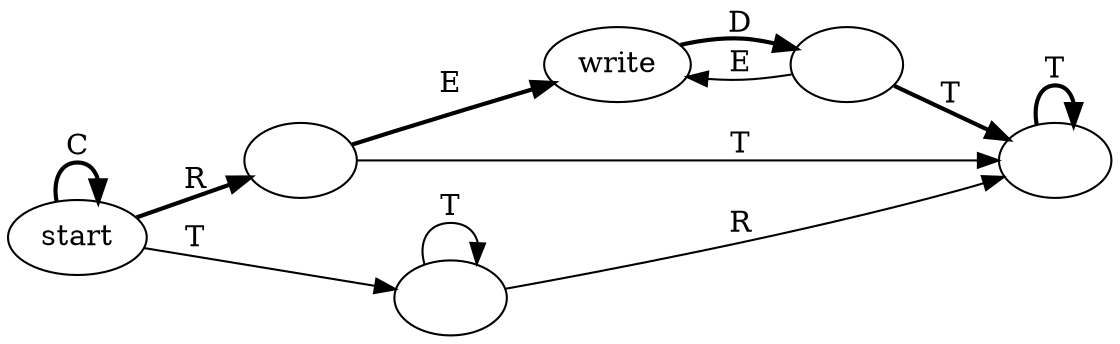 digraph opgrouptransitions
{
	rankdir=LR
	"start" [label="start"]
	"a" [label=""]
	"b" [label="write"]
	"c" [label=""]
	"d" [label=""]
	"e" [label=""]
	"start" -> "start" [label="C",style=bold]
	"start" -> "a" [label="R",style=bold]
	"start" -> "d" [label="T"]
	"a" -> "b" [label="E",style=bold]
	"a" -> "e" [label="T"]
	"b" -> "c" [label="D",style=bold]
	"c" -> "b" [label="E"]
	"c" -> "e" [label="T",style=bold]
	"d" -> "d" [label="T"]
	"d" -> "e" [label="R"]
	"e" -> "e" [label="T",style=bold]
}
